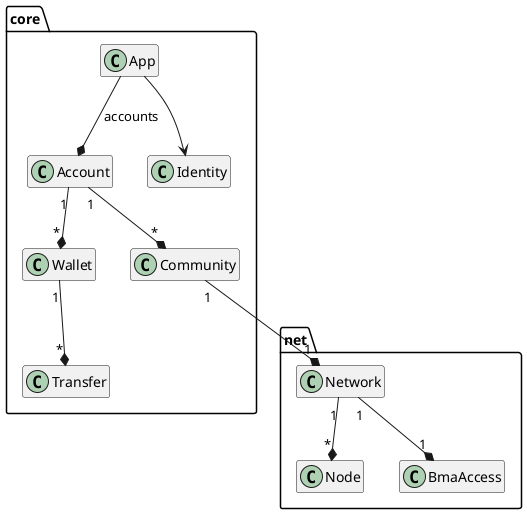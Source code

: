 @startuml

hide fields
hide methods

package core {
	class App {
	-- Signals --
	current_account_changed(str : account_name)
	data_changed()
	-- Slots --
	-- Properties --
	current_account
	accounts
	-- Methods --
	}
	App --* Account : accounts

	class Account {
	-- Signals --
	wallets_changed(int : nb_wallets)
	community_added(int : index)
	community_removed(int : index)
	data_changed()
	-- Slots --
	-- Properties --
	communities
	wallets
	-- Methods --
	}
	Account "1" --* "*" Wallet
	Account "1" --* "*" Community

	class Wallet {
		-- Signals --
	money_received(Transfer)
	money_sent(Transfer)
	name_changed(str : new_name
	data_changed()
	-- Slots --
	-- Properties --
	transfers
	-- Methods --
	}
	Wallet "1" --* "*" Transfer

	class Transfer {
	-- Signals --
	state_changed(int : new_state)
	-- Slots --
	-- Properties --
	-- Methods --
	}

	class Community {
	-- Signals --
	members_changed()
	data_changed()
	-- Slots --
	-- Properties --
	network
	-- Methods --

	}
	App --> Identity
	class Identity {
		{static} _identities
		{static} load(data : dict)
		{static} lookup(search : str)
	}

}


package net {
	class Network {
	-- Signals --
	node_found(int : index)
	node_removed(int : index)
	block_found(int : block_number)
	-- Slots --
	-- Properties --
	nodes
	root_nodes
	-- Methods --
	}
	Community "1" --* "1" Network
	Network "1" --* "*" Node

	class Node {
	-- Signals --
	changed()
	-- Slots --
	-- Properties --
	endpoints
	pubkey
	uid
	block
	state
	-- Methods --
	}
	
	Network "1" --* "1" BmaAccess
	
	class BmaAccess {
	}
}
@enduml
